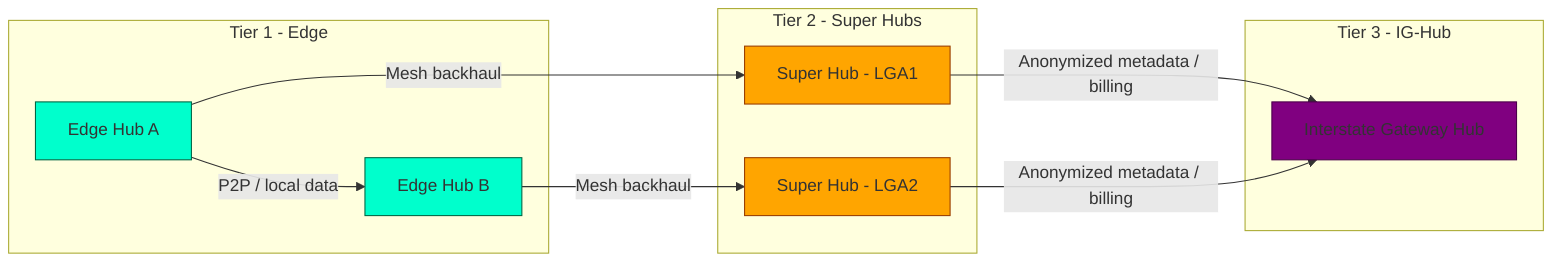 %% Aku Platform Architecture (Mermaid)
graph LR
  subgraph Tier1 ["Tier 1 - Edge"]
    E1[Edge Hub A]
    E2[Edge Hub B]
  end
  subgraph Tier2 ["Tier 2 - Super Hubs"]
    S1[Super Hub - LGA1]
    S2[Super Hub - LGA2]
  end
  subgraph Tier3 ["Tier 3 - IG-Hub"]
    IG[Interstate Gateway Hub]
  end
  E1 -- "P2P / local data" --> E2
  E1 -- "Mesh backhaul" --> S1
  E2 -- "Mesh backhaul" --> S2
  S1 -- "Anonymized metadata / billing" --> IG
  S2 -- "Anonymized metadata / billing" --> IG
  classDef edge fill:#00ffcc,stroke:#006644;
  classDef super fill:#ffa500,stroke:#993d00;
  classDef ig fill:#800080,stroke:#4b004b;
  class E1,E2 edge;
  class S1,S2 super;
  class IG ig;